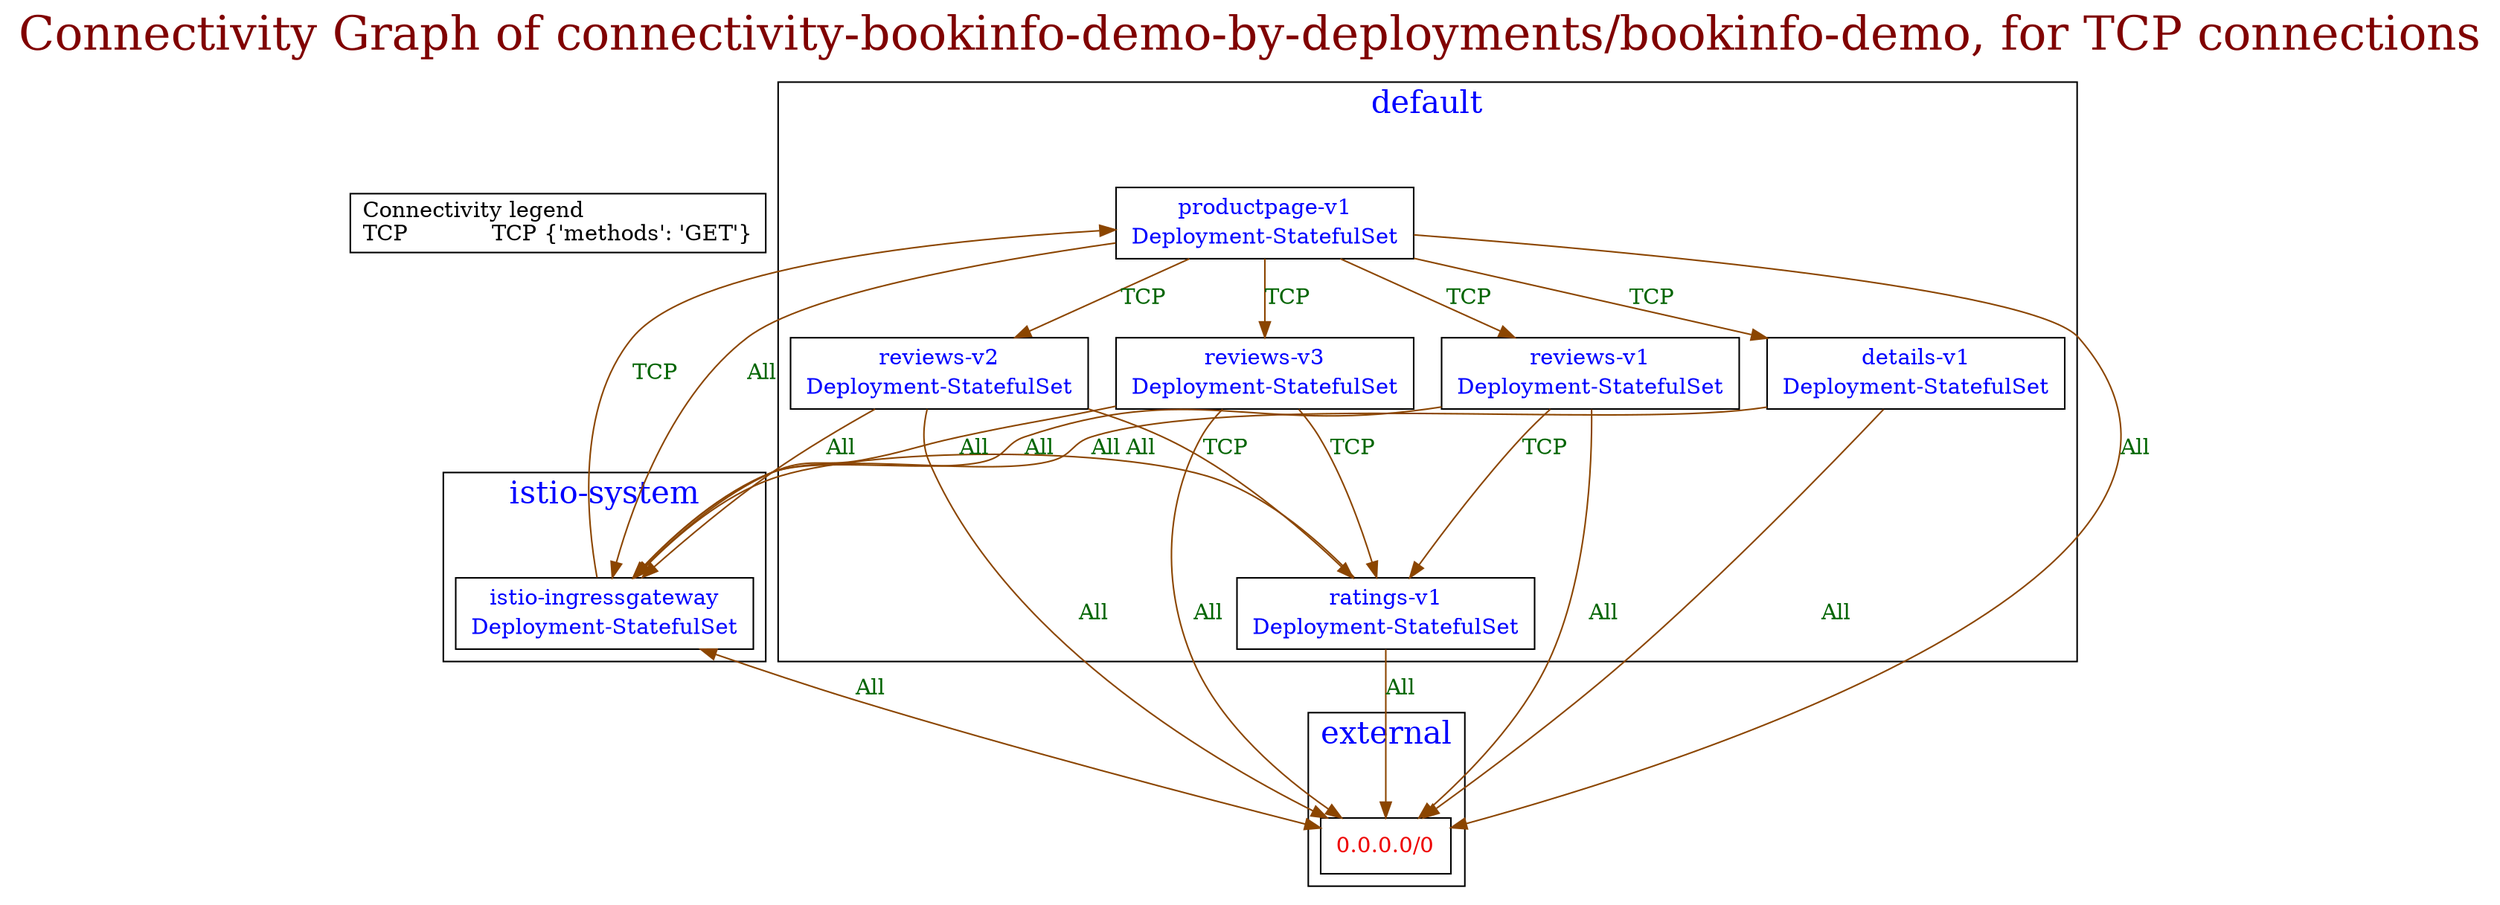 // The Connectivity Graph of connectivity-bookinfo-demo-by-deployments/bookinfo-demo, for TCP connections
digraph {
	label="Connectivity Graph of connectivity-bookinfo-demo-by-deployments/bookinfo-demo, for TCP connections"	labelloc = "t"
	fontsize=30
	fontcolor=webmaroon
	dict_box [label="Connectivity legend\lTCP            TCP {'methods': 'GET'}\l" shape=box]
subgraph cluster_default_namespace{
	label="default"
	fontsize=20
	fontcolor=blue
	"default/details-v1(Deployment-StatefulSet)" [label=<<table border="0" cellspacing="0"><tr><td>details-v1</td></tr><tr><td>Deployment-StatefulSet</td></tr></table>> shape=box fontcolor=blue]
	"default/productpage-v1(Deployment-StatefulSet)" [label=<<table border="0" cellspacing="0"><tr><td>productpage-v1</td></tr><tr><td>Deployment-StatefulSet</td></tr></table>> shape=box fontcolor=blue]
	"default/ratings-v1(Deployment-StatefulSet)" [label=<<table border="0" cellspacing="0"><tr><td>ratings-v1</td></tr><tr><td>Deployment-StatefulSet</td></tr></table>> shape=box fontcolor=blue]
	"default/reviews-v1(Deployment-StatefulSet)" [label=<<table border="0" cellspacing="0"><tr><td>reviews-v1</td></tr><tr><td>Deployment-StatefulSet</td></tr></table>> shape=box fontcolor=blue]
	"default/reviews-v2(Deployment-StatefulSet)" [label=<<table border="0" cellspacing="0"><tr><td>reviews-v2</td></tr><tr><td>Deployment-StatefulSet</td></tr></table>> shape=box fontcolor=blue]
	"default/reviews-v3(Deployment-StatefulSet)" [label=<<table border="0" cellspacing="0"><tr><td>reviews-v3</td></tr><tr><td>Deployment-StatefulSet</td></tr></table>> shape=box fontcolor=blue]
}
subgraph cluster_external_namespace{
	label="external"
	fontsize=20
	fontcolor=blue
	"0.0.0.0/0" [label=<<table border="0" cellspacing="0"><tr><td>0.0.0.0/0</td></tr></table>> shape=box fontcolor=red2]
}
subgraph cluster_istio_system_namespace{
	label="istio-system"
	fontsize=20
	fontcolor=blue
	"istio-system/istio-ingressgateway(Deployment-StatefulSet)" [label=<<table border="0" cellspacing="0"><tr><td>istio-ingressgateway</td></tr><tr><td>Deployment-StatefulSet</td></tr></table>> shape=box fontcolor=blue]
}
	"default/details-v1(Deployment-StatefulSet)" -> "0.0.0.0/0"[label="All" color=darkorange4 fontcolor=darkgreen dir=both arrowhead=normal arrowtail=none]
	"default/details-v1(Deployment-StatefulSet)" -> "istio-system/istio-ingressgateway(Deployment-StatefulSet)"[label="All" color=darkorange4 fontcolor=darkgreen dir=both arrowhead=normal arrowtail=none]
	"default/productpage-v1(Deployment-StatefulSet)" -> "0.0.0.0/0"[label="All" color=darkorange4 fontcolor=darkgreen dir=both arrowhead=normal arrowtail=none]
	"default/productpage-v1(Deployment-StatefulSet)" -> "default/details-v1(Deployment-StatefulSet)"[label="TCP" color=darkorange4 fontcolor=darkgreen dir=both arrowhead=normal arrowtail=none]
	"default/productpage-v1(Deployment-StatefulSet)" -> "default/reviews-v1(Deployment-StatefulSet)"[label="TCP" color=darkorange4 fontcolor=darkgreen dir=both arrowhead=normal arrowtail=none]
	"default/productpage-v1(Deployment-StatefulSet)" -> "default/reviews-v2(Deployment-StatefulSet)"[label="TCP" color=darkorange4 fontcolor=darkgreen dir=both arrowhead=normal arrowtail=none]
	"default/productpage-v1(Deployment-StatefulSet)" -> "default/reviews-v3(Deployment-StatefulSet)"[label="TCP" color=darkorange4 fontcolor=darkgreen dir=both arrowhead=normal arrowtail=none]
	"default/productpage-v1(Deployment-StatefulSet)" -> "istio-system/istio-ingressgateway(Deployment-StatefulSet)"[label="All" color=darkorange4 fontcolor=darkgreen dir=both arrowhead=normal arrowtail=none]
	"default/ratings-v1(Deployment-StatefulSet)" -> "0.0.0.0/0"[label="All" color=darkorange4 fontcolor=darkgreen dir=both arrowhead=normal arrowtail=none]
	"default/ratings-v1(Deployment-StatefulSet)" -> "istio-system/istio-ingressgateway(Deployment-StatefulSet)"[label="All" color=darkorange4 fontcolor=darkgreen dir=both arrowhead=normal arrowtail=none]
	"default/reviews-v1(Deployment-StatefulSet)" -> "0.0.0.0/0"[label="All" color=darkorange4 fontcolor=darkgreen dir=both arrowhead=normal arrowtail=none]
	"default/reviews-v1(Deployment-StatefulSet)" -> "default/ratings-v1(Deployment-StatefulSet)"[label="TCP" color=darkorange4 fontcolor=darkgreen dir=both arrowhead=normal arrowtail=none]
	"default/reviews-v1(Deployment-StatefulSet)" -> "istio-system/istio-ingressgateway(Deployment-StatefulSet)"[label="All" color=darkorange4 fontcolor=darkgreen dir=both arrowhead=normal arrowtail=none]
	"default/reviews-v2(Deployment-StatefulSet)" -> "0.0.0.0/0"[label="All" color=darkorange4 fontcolor=darkgreen dir=both arrowhead=normal arrowtail=none]
	"default/reviews-v2(Deployment-StatefulSet)" -> "default/ratings-v1(Deployment-StatefulSet)"[label="TCP" color=darkorange4 fontcolor=darkgreen dir=both arrowhead=normal arrowtail=none]
	"default/reviews-v2(Deployment-StatefulSet)" -> "istio-system/istio-ingressgateway(Deployment-StatefulSet)"[label="All" color=darkorange4 fontcolor=darkgreen dir=both arrowhead=normal arrowtail=none]
	"default/reviews-v3(Deployment-StatefulSet)" -> "0.0.0.0/0"[label="All" color=darkorange4 fontcolor=darkgreen dir=both arrowhead=normal arrowtail=none]
	"default/reviews-v3(Deployment-StatefulSet)" -> "default/ratings-v1(Deployment-StatefulSet)"[label="TCP" color=darkorange4 fontcolor=darkgreen dir=both arrowhead=normal arrowtail=none]
	"default/reviews-v3(Deployment-StatefulSet)" -> "istio-system/istio-ingressgateway(Deployment-StatefulSet)"[label="All" color=darkorange4 fontcolor=darkgreen dir=both arrowhead=normal arrowtail=none]
	"istio-system/istio-ingressgateway(Deployment-StatefulSet)" -> "0.0.0.0/0"[label="All" color=darkorange4 fontcolor=darkgreen dir=both arrowhead=normal arrowtail=normal]
	"istio-system/istio-ingressgateway(Deployment-StatefulSet)" -> "default/productpage-v1(Deployment-StatefulSet)"[label="TCP" color=darkorange4 fontcolor=darkgreen dir=both arrowhead=normal arrowtail=none]
}
// The Connectivity Graph of connectivity-bookinfo-demo-by-deployments/bookinfo-demo, for non-TCP connections
digraph {
	label="Connectivity Graph of connectivity-bookinfo-demo-by-deployments/bookinfo-demo, for non-TCP connections"	labelloc = "t"
	fontsize=30
	fontcolor=webmaroon
	"clique_1" [shape=egg fontcolor=indigo color=indigo width=0.2 height=0.2 label=clq fontsize=10 margin=0  xlabel="All"]
subgraph cluster_default_namespace{
	label="default"
	fontsize=20
	fontcolor=blue
	"clique_0" [shape=egg fontcolor=indigo color=indigo width=0.2 height=0.2 label=clq fontsize=10 margin=0  xlabel="All"]
	"default/details-v1(Deployment-StatefulSet)" [label=<<table border="0" cellspacing="0"><tr><td>details-v1</td></tr><tr><td>Deployment-StatefulSet</td></tr></table>> shape=box fontcolor=blue]
	"default/productpage-v1(Deployment-StatefulSet)" [label=<<table border="0" cellspacing="0"><tr><td>productpage-v1</td></tr><tr><td>Deployment-StatefulSet</td></tr></table>> shape=box fontcolor=blue]
	"default/ratings-v1(Deployment-StatefulSet)" [label=<<table border="0" cellspacing="0"><tr><td>ratings-v1</td></tr><tr><td>Deployment-StatefulSet</td></tr></table>> shape=box fontcolor=blue]
	"default/reviews-v1(Deployment-StatefulSet)" [label=<<table border="0" cellspacing="0"><tr><td>reviews-v1</td></tr><tr><td>Deployment-StatefulSet</td></tr></table>> shape=box fontcolor=blue]
	"default/reviews-v2(Deployment-StatefulSet)" [label=<<table border="0" cellspacing="0"><tr><td>reviews-v2</td></tr><tr><td>Deployment-StatefulSet</td></tr></table>> shape=box fontcolor=blue]
	"default/reviews-v3(Deployment-StatefulSet)" [label=<<table border="0" cellspacing="0"><tr><td>reviews-v3</td></tr><tr><td>Deployment-StatefulSet</td></tr></table>> shape=box fontcolor=blue]
}
subgraph cluster_external_namespace{
	label="external"
	fontsize=20
	fontcolor=blue
	"0.0.0.0/0" [label=<<table border="0" cellspacing="0"><tr><td>0.0.0.0/0</td></tr></table>> shape=box fontcolor=red2]
}
subgraph cluster_istio_system_namespace{
	label="istio-system"
	fontsize=20
	fontcolor=blue
	"istio-system/istio-ingressgateway(Deployment-StatefulSet)" [label=<<table border="0" cellspacing="0"><tr><td>istio-ingressgateway</td></tr><tr><td>Deployment-StatefulSet</td></tr></table>> shape=box fontcolor=blue]
}
	"0.0.0.0/0" -> "clique_1"[ color=indigo fontcolor=darkgreen dir=both arrowhead=none arrowtail=none]
	"clique_0" -> "clique_1"[ color=indigo fontcolor=darkgreen dir=both arrowhead=none arrowtail=none]
	"clique_0" -> "default/details-v1(Deployment-StatefulSet)"[ color=indigo fontcolor=darkgreen dir=both arrowhead=none arrowtail=none]
	"clique_0" -> "default/productpage-v1(Deployment-StatefulSet)"[ color=indigo fontcolor=darkgreen dir=both arrowhead=none arrowtail=none]
	"clique_0" -> "default/ratings-v1(Deployment-StatefulSet)"[ color=indigo fontcolor=darkgreen dir=both arrowhead=none arrowtail=none]
	"clique_0" -> "default/reviews-v1(Deployment-StatefulSet)"[ color=indigo fontcolor=darkgreen dir=both arrowhead=none arrowtail=none]
	"clique_0" -> "default/reviews-v2(Deployment-StatefulSet)"[ color=indigo fontcolor=darkgreen dir=both arrowhead=none arrowtail=none]
	"clique_0" -> "default/reviews-v3(Deployment-StatefulSet)"[ color=indigo fontcolor=darkgreen dir=both arrowhead=none arrowtail=none]
	"istio-system/istio-ingressgateway(Deployment-StatefulSet)" -> "clique_1"[ color=indigo fontcolor=darkgreen dir=both arrowhead=none arrowtail=none]
}
